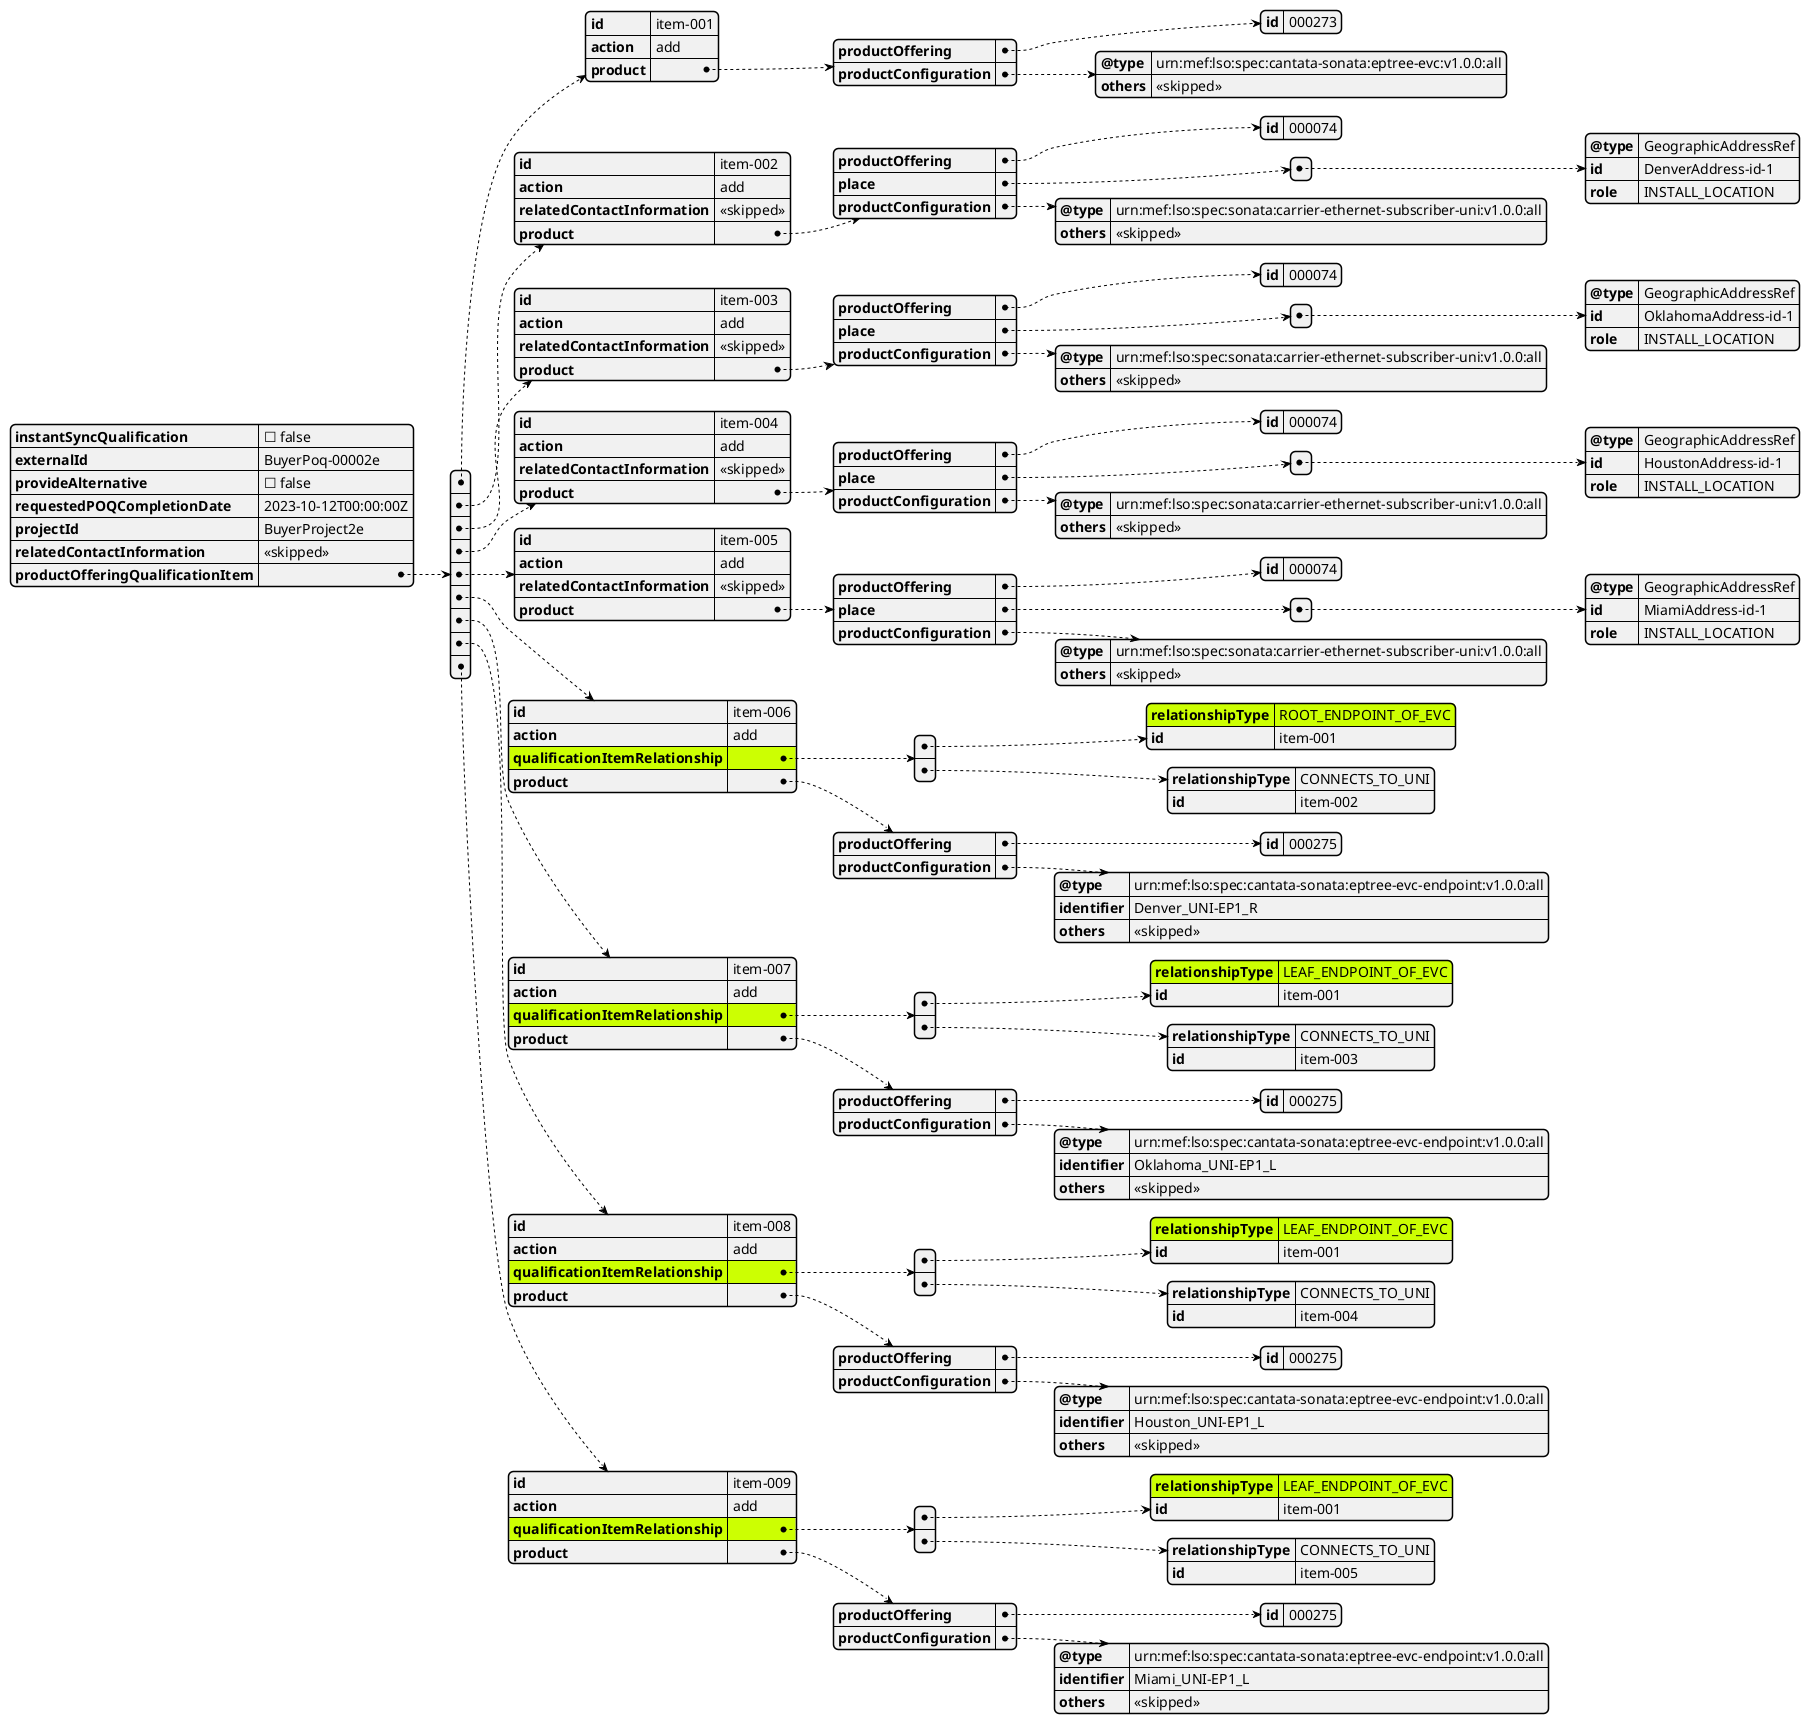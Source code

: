 @startjson

#highlight "productOfferingQualificationItem" / "5" / "qualificationItemRelationship" 
#highlight "productOfferingQualificationItem" / "5" / "qualificationItemRelationship" / "0" / "relationshipType" 
#highlight "productOfferingQualificationItem" / "6" / "qualificationItemRelationship" 
#highlight "productOfferingQualificationItem" / "6" / "qualificationItemRelationship" / "0" / "relationshipType" 
#highlight "productOfferingQualificationItem" / "7" / "qualificationItemRelationship" 
#highlight "productOfferingQualificationItem" / "7" / "qualificationItemRelationship" / "0" / "relationshipType" 
#highlight "productOfferingQualificationItem" / "8" / "qualificationItemRelationship" 
#highlight "productOfferingQualificationItem" / "8" / "qualificationItemRelationship" / "0" / "relationshipType" 

{
  "instantSyncQualification": false,
  "externalId": "BuyerPoq-00002e",
  "provideAlternative": false,
  "requestedPOQCompletionDate": "2023-10-12T00:00:00Z",
  "projectId": "BuyerProject2e",
  "relatedContactInformation": "<<skipped>>",
  "productOfferingQualificationItem": [
    {
      "id": "item-001",
      "action": "add",
      "product": {
        "productOffering": {
          "id": "000273"
        },
        "productConfiguration": {
          "@type": "urn:mef:lso:spec:cantata-sonata:eptree-evc:v1.0.0:all",
          "others": "<<skipped>>"
        }
      }
    },
    {
      "id": "item-002",
      "action": "add",
      "relatedContactInformation": "<<skipped>>",
      "product": {
        "productOffering": {
          "id": "000074"
        },
        "place": [
          {
            "@type": "GeographicAddressRef",
            "id": "DenverAddress-id-1",
            "role": "INSTALL_LOCATION"
          }
        ],
        "productConfiguration": {
          "@type": "urn:mef:lso:spec:sonata:carrier-ethernet-subscriber-uni:v1.0.0:all",
          "others": "<<skipped>>"
        }
      }
    },
    {
      "id": "item-003",
      "action": "add",
      "relatedContactInformation": "<<skipped>>",
      "product": {
        "productOffering": {
          "id": "000074"
        },
        "place": [
          {
            "@type": "GeographicAddressRef",
            "id": "OklahomaAddress-id-1",
            "role": "INSTALL_LOCATION"
          }
        ],
        "productConfiguration": {
          "@type": "urn:mef:lso:spec:sonata:carrier-ethernet-subscriber-uni:v1.0.0:all",
          "others": "<<skipped>>"
        }
      }
    },
    {
      "id": "item-004",
      "action": "add",
      "relatedContactInformation": "<<skipped>>",
      "product": {
        "productOffering": {
          "id": "000074"
        },
        "place": [
          {
            "@type": "GeographicAddressRef",
            "id": "HoustonAddress-id-1",
            "role": "INSTALL_LOCATION"
          }
        ],
        "productConfiguration": {
          "@type": "urn:mef:lso:spec:sonata:carrier-ethernet-subscriber-uni:v1.0.0:all",
          "others": "<<skipped>>"
        }
      }
    },
    {
      "id": "item-005",
      "action": "add",
      "relatedContactInformation": "<<skipped>>",
      "product": {
        "productOffering": {
          "id": "000074"
        },
        "place": [
          {
            "@type": "GeographicAddressRef",
            "id": "MiamiAddress-id-1",
            "role": "INSTALL_LOCATION"
          }
        ],
        "productConfiguration": {
          "@type": "urn:mef:lso:spec:sonata:carrier-ethernet-subscriber-uni:v1.0.0:all",
          "others": "<<skipped>>"
        }
      }
    },
    {
      "id": "item-006",
      "action": "add",
      "qualificationItemRelationship": [
        {
          "relationshipType": "ROOT_ENDPOINT_OF_EVC",
          "id": "item-001"
        },
        {
          "relationshipType": "CONNECTS_TO_UNI",
          "id": "item-002"
        }
      ],
      "product": {
        "productOffering": {
          "id": "000275"
        },
        "productConfiguration": {
          "@type": "urn:mef:lso:spec:cantata-sonata:eptree-evc-endpoint:v1.0.0:all",
          "identifier": "Denver_UNI-EP1_R",
          "others": "<<skipped>>"
        }
      }
    },
    {
      "id": "item-007",
      "action": "add",
      "qualificationItemRelationship": [
        {
          "relationshipType": "LEAF_ENDPOINT_OF_EVC",
          "id": "item-001"
        },
        {
          "relationshipType": "CONNECTS_TO_UNI",
          "id": "item-003"
        }
      ],
      "product": {
        "productOffering": {
          "id": "000275"
        },
        "productConfiguration": {
          "@type": "urn:mef:lso:spec:cantata-sonata:eptree-evc-endpoint:v1.0.0:all",
          "identifier": "Oklahoma_UNI-EP1_L",
          "others": "<<skipped>>"
        }
      }
    },
    {
      "id": "item-008",
      "action": "add",
      "qualificationItemRelationship": [
        {
          "relationshipType": "LEAF_ENDPOINT_OF_EVC",
          "id": "item-001"
        },
        {
          "relationshipType": "CONNECTS_TO_UNI",
          "id": "item-004"
        }
      ],
      "product": {
        "productOffering": {
          "id": "000275"
        },
        "productConfiguration": {
          "@type": "urn:mef:lso:spec:cantata-sonata:eptree-evc-endpoint:v1.0.0:all",
          "identifier": "Houston_UNI-EP1_L",
          "others": "<<skipped>>"
        }
      }
    },
    {
      "id": "item-009",
      "action": "add",
      "qualificationItemRelationship": [
        {
          "relationshipType": "LEAF_ENDPOINT_OF_EVC",
          "id": "item-001"
        },
        {
          "relationshipType": "CONNECTS_TO_UNI",
          "id": "item-005"
        }
      ],
      "product": {
        "productOffering": {
          "id": "000275"
        },
        "productConfiguration": {
          "@type": "urn:mef:lso:spec:cantata-sonata:eptree-evc-endpoint:v1.0.0:all",
          "identifier": "Miami_UNI-EP1_L",
          "others": "<<skipped>>"
        }
      }
    }
  ]
}

@endjson